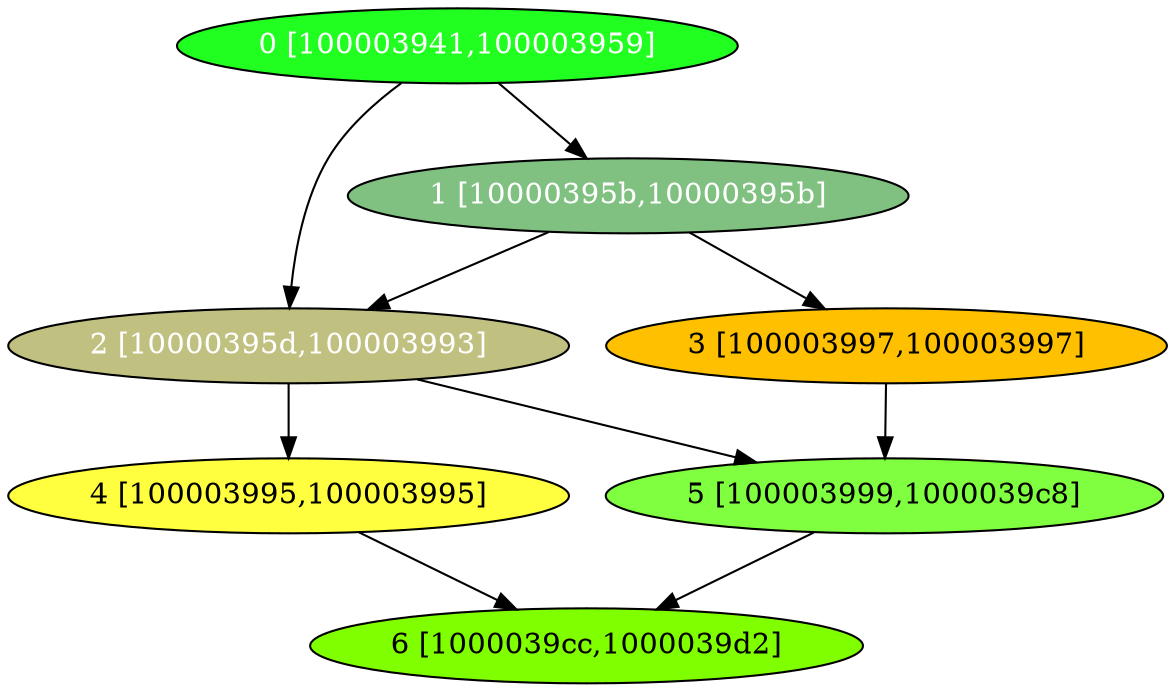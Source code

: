 diGraph du{
	du_0  [style=filled fillcolor="#20FF20" fontcolor="#ffffff" shape=oval label="0 [100003941,100003959]"]
	du_1  [style=filled fillcolor="#80C080" fontcolor="#ffffff" shape=oval label="1 [10000395b,10000395b]"]
	du_2  [style=filled fillcolor="#C0C080" fontcolor="#ffffff" shape=oval label="2 [10000395d,100003993]"]
	du_3  [style=filled fillcolor="#FFC000" fontcolor="#000000" shape=oval label="3 [100003997,100003997]"]
	du_4  [style=filled fillcolor="#FFFF40" fontcolor="#000000" shape=oval label="4 [100003995,100003995]"]
	du_5  [style=filled fillcolor="#80FF40" fontcolor="#000000" shape=oval label="5 [100003999,1000039c8]"]
	du_6  [style=filled fillcolor="#80FF00" fontcolor="#000000" shape=oval label="6 [1000039cc,1000039d2]"]

	du_0 -> du_1
	du_0 -> du_2
	du_1 -> du_2
	du_1 -> du_3
	du_2 -> du_4
	du_2 -> du_5
	du_3 -> du_5
	du_4 -> du_6
	du_5 -> du_6
}